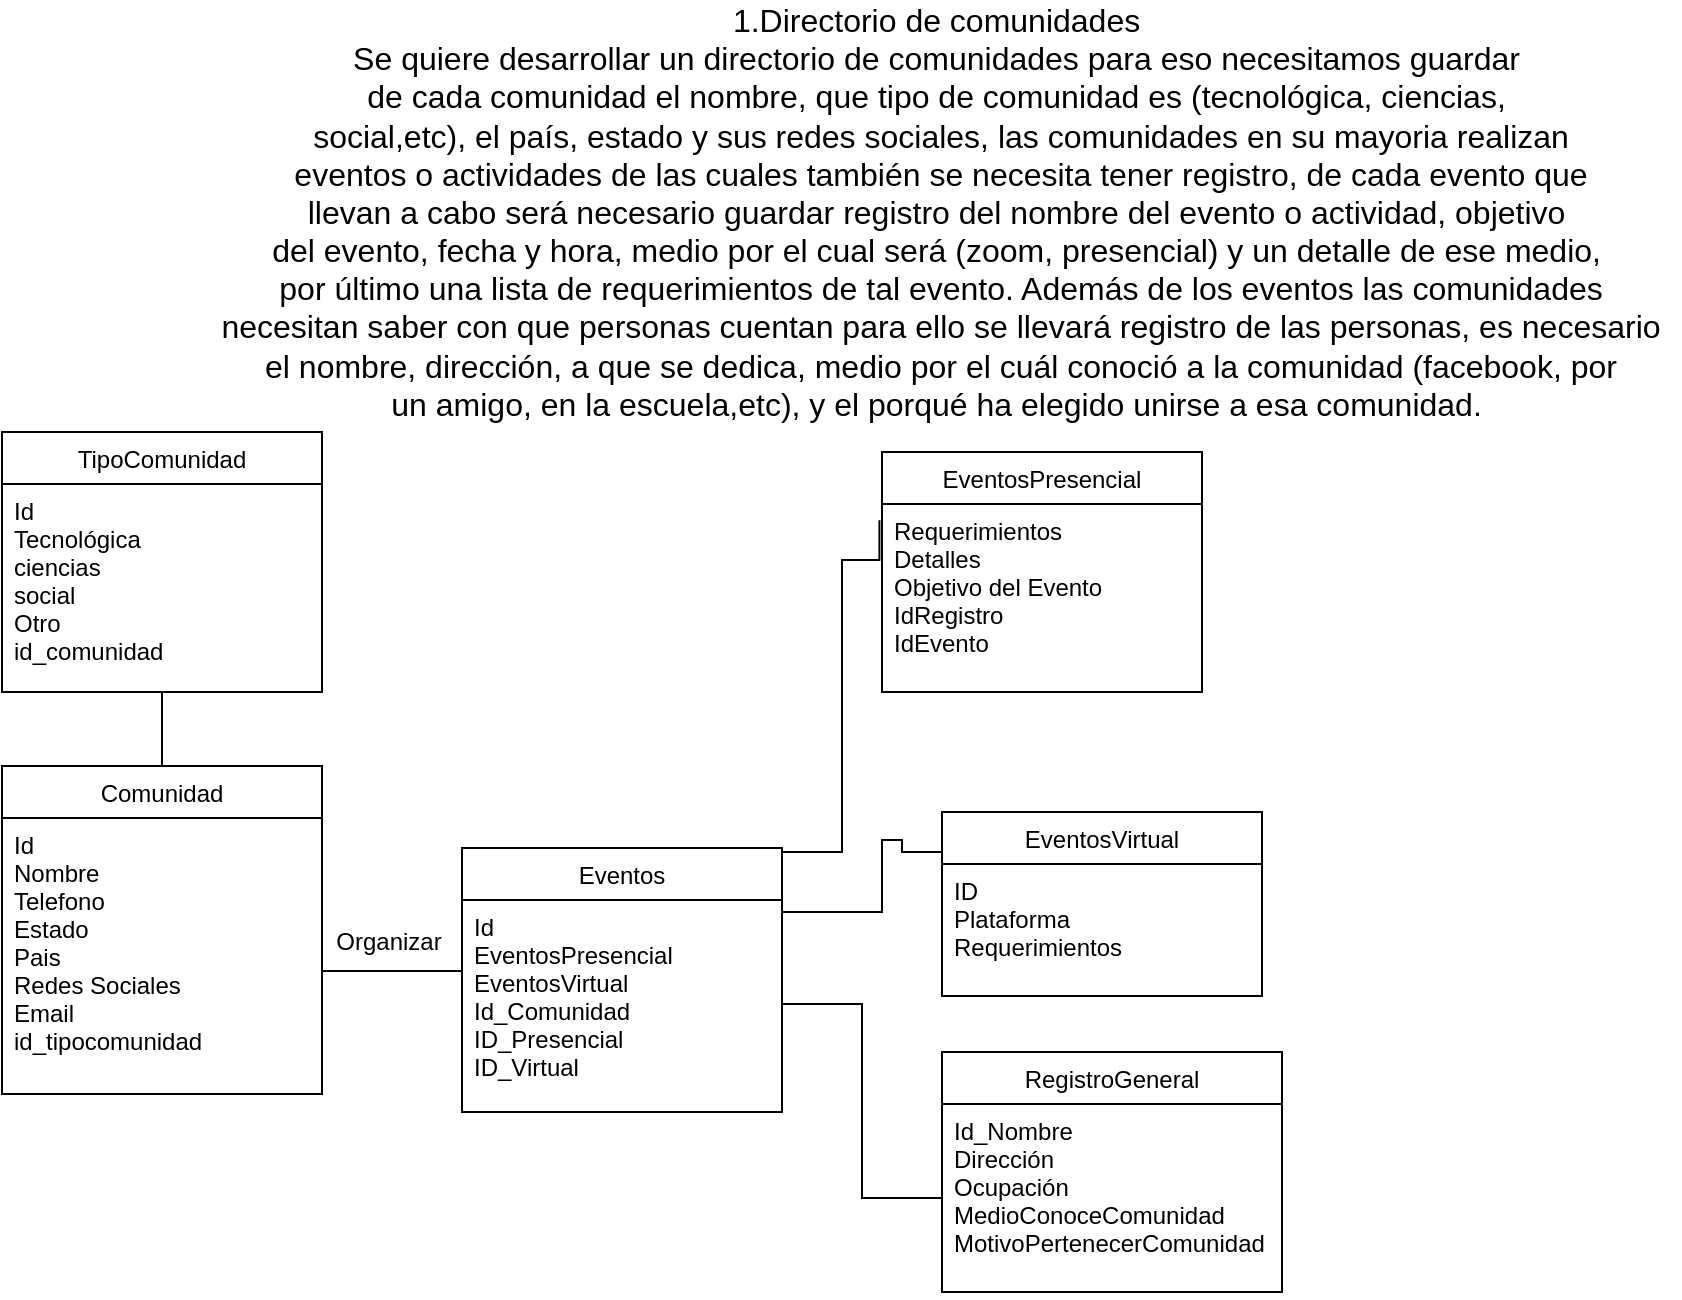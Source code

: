 <mxfile version="16.5.3" type="github">
  <diagram id="C5RBs43oDa-KdzZeNtuy" name="Page-1">
    <mxGraphModel dx="978" dy="1476" grid="1" gridSize="10" guides="1" tooltips="1" connect="1" arrows="1" fold="1" page="1" pageScale="0.75" pageWidth="850" pageHeight="1100" math="0" shadow="0">
      <root>
        <mxCell id="WIyWlLk6GJQsqaUBKTNV-0" />
        <mxCell id="WIyWlLk6GJQsqaUBKTNV-1" parent="WIyWlLk6GJQsqaUBKTNV-0" />
        <mxCell id="zkfFHV4jXpPFQw0GAbJ--0" value="Comunidad" style="swimlane;fontStyle=0;align=center;verticalAlign=top;childLayout=stackLayout;horizontal=1;startSize=26;horizontalStack=0;resizeParent=1;resizeLast=0;collapsible=1;marginBottom=0;rounded=0;shadow=0;strokeWidth=1;" parent="WIyWlLk6GJQsqaUBKTNV-1" vertex="1">
          <mxGeometry x="220" y="-443" width="160" height="164" as="geometry">
            <mxRectangle x="230" y="140" width="160" height="26" as="alternateBounds" />
          </mxGeometry>
        </mxCell>
        <mxCell id="zkfFHV4jXpPFQw0GAbJ--1" value="Id &#xa;Nombre&#xa;Telefono&#xa;Estado&#xa;Pais&#xa;Redes Sociales&#xa;Email &#xa;id_tipocomunidad" style="text;align=left;verticalAlign=top;spacingLeft=4;spacingRight=4;overflow=hidden;rotatable=0;points=[[0,0.5],[1,0.5]];portConstraint=eastwest;" parent="zkfFHV4jXpPFQw0GAbJ--0" vertex="1">
          <mxGeometry y="26" width="160" height="138" as="geometry" />
        </mxCell>
        <mxCell id="zkfFHV4jXpPFQw0GAbJ--13" value="TipoComunidad" style="swimlane;fontStyle=0;align=center;verticalAlign=top;childLayout=stackLayout;horizontal=1;startSize=26;horizontalStack=0;resizeParent=1;resizeLast=0;collapsible=1;marginBottom=0;rounded=0;shadow=0;strokeWidth=1;" parent="WIyWlLk6GJQsqaUBKTNV-1" vertex="1">
          <mxGeometry x="220" y="-610" width="160" height="130" as="geometry">
            <mxRectangle x="340" y="380" width="170" height="26" as="alternateBounds" />
          </mxGeometry>
        </mxCell>
        <mxCell id="zkfFHV4jXpPFQw0GAbJ--14" value="Id&#xa;Tecnológica&#xa;ciencias &#xa;social&#xa;Otro&#xa;id_comunidad" style="text;align=left;verticalAlign=top;spacingLeft=4;spacingRight=4;overflow=hidden;rotatable=0;points=[[0,0.5],[1,0.5]];portConstraint=eastwest;" parent="zkfFHV4jXpPFQw0GAbJ--13" vertex="1">
          <mxGeometry y="26" width="160" height="104" as="geometry" />
        </mxCell>
        <mxCell id="zkfFHV4jXpPFQw0GAbJ--16" value="" style="endArrow=none;endFill=0;shadow=0;strokeWidth=1;rounded=0;edgeStyle=elbowEdgeStyle;elbow=vertical;" parent="WIyWlLk6GJQsqaUBKTNV-1" source="zkfFHV4jXpPFQw0GAbJ--13" target="zkfFHV4jXpPFQw0GAbJ--0" edge="1">
          <mxGeometry width="160" relative="1" as="geometry">
            <mxPoint x="430" y="-187" as="sourcePoint" />
            <mxPoint x="530" y="-289" as="targetPoint" />
          </mxGeometry>
        </mxCell>
        <mxCell id="WQeClEQTzCgLc2UubFpa-7" style="edgeStyle=orthogonalEdgeStyle;rounded=0;orthogonalLoop=1;jettySize=auto;html=1;exitX=1;exitY=0.25;exitDx=0;exitDy=0;entryX=-0.008;entryY=0.11;entryDx=0;entryDy=0;entryPerimeter=0;endArrow=none;endFill=0;" edge="1" parent="WIyWlLk6GJQsqaUBKTNV-1" source="zkfFHV4jXpPFQw0GAbJ--17" target="WQeClEQTzCgLc2UubFpa-4">
          <mxGeometry relative="1" as="geometry">
            <Array as="points">
              <mxPoint x="610" y="-400" />
              <mxPoint x="640" y="-400" />
              <mxPoint x="640" y="-546" />
            </Array>
          </mxGeometry>
        </mxCell>
        <mxCell id="zkfFHV4jXpPFQw0GAbJ--17" value="Eventos" style="swimlane;fontStyle=0;align=center;verticalAlign=top;childLayout=stackLayout;horizontal=1;startSize=26;horizontalStack=0;resizeParent=1;resizeLast=0;collapsible=1;marginBottom=0;rounded=0;shadow=0;strokeWidth=1;" parent="WIyWlLk6GJQsqaUBKTNV-1" vertex="1">
          <mxGeometry x="450" y="-402" width="160" height="132" as="geometry">
            <mxRectangle x="550" y="140" width="160" height="26" as="alternateBounds" />
          </mxGeometry>
        </mxCell>
        <mxCell id="zkfFHV4jXpPFQw0GAbJ--21" value="Id&#xa;EventosPresencial&#xa;EventosVirtual&#xa;Id_Comunidad&#xa;ID_Presencial&#xa;ID_Virtual" style="text;align=left;verticalAlign=top;spacingLeft=4;spacingRight=4;overflow=hidden;rotatable=0;points=[[0,0.5],[1,0.5]];portConstraint=eastwest;rounded=0;shadow=0;html=0;" parent="zkfFHV4jXpPFQw0GAbJ--17" vertex="1">
          <mxGeometry y="26" width="160" height="104" as="geometry" />
        </mxCell>
        <mxCell id="zkfFHV4jXpPFQw0GAbJ--26" value="" style="endArrow=none;shadow=0;strokeWidth=1;rounded=0;endFill=0;edgeStyle=elbowEdgeStyle;elbow=vertical;" parent="WIyWlLk6GJQsqaUBKTNV-1" source="zkfFHV4jXpPFQw0GAbJ--0" target="zkfFHV4jXpPFQw0GAbJ--17" edge="1">
          <mxGeometry x="0.5" y="41" relative="1" as="geometry">
            <mxPoint x="600" y="-368" as="sourcePoint" />
            <mxPoint x="760" y="-368" as="targetPoint" />
            <mxPoint x="-40" y="32" as="offset" />
          </mxGeometry>
        </mxCell>
        <mxCell id="zkfFHV4jXpPFQw0GAbJ--29" value="Organizar" style="text;html=1;resizable=0;points=[];;align=center;verticalAlign=middle;labelBackgroundColor=none;rounded=0;shadow=0;strokeWidth=1;fontSize=12;" parent="zkfFHV4jXpPFQw0GAbJ--26" vertex="1" connectable="0">
          <mxGeometry x="0.5" y="49" relative="1" as="geometry">
            <mxPoint x="-20" y="34" as="offset" />
          </mxGeometry>
        </mxCell>
        <mxCell id="1TzLVdcxbqd7Kao2JET8-0" value="1.Directorio de comunidades&amp;nbsp;&lt;br style=&quot;font-size: 16px;&quot;&gt;Se quiere desarrollar un directorio de comunidades para eso necesitamos guardar&amp;nbsp;&lt;br style=&quot;font-size: 16px;&quot;&gt;de cada comunidad el nombre, que tipo de comunidad es (tecnológica, ciencias,&amp;nbsp;&lt;br style=&quot;font-size: 16px;&quot;&gt;social,etc), el país, estado y sus redes sociales, las comunidades en su mayoria realizan&lt;br style=&quot;font-size: 16px;&quot;&gt;&amp;nbsp;eventos o actividades de las cuales también se necesita tener registro, de cada evento que&amp;nbsp;&lt;br style=&quot;font-size: 16px;&quot;&gt;llevan a cabo será necesario guardar registro del nombre del evento o actividad, objetivo&amp;nbsp;&lt;br style=&quot;font-size: 16px;&quot;&gt;del evento, fecha y hora, medio por el cual será (zoom, presencial) y un detalle de ese medio,&amp;nbsp;&lt;br style=&quot;font-size: 16px;&quot;&gt;por último una lista de requerimientos de tal evento. Además de los eventos las comunidades&lt;br style=&quot;font-size: 16px;&quot;&gt;&amp;nbsp;necesitan saber con que personas cuentan para ello se llevará registro de las personas, es necesario&amp;nbsp;&lt;br style=&quot;font-size: 16px;&quot;&gt;el nombre, dirección, a que se dedica, medio por el cuál conoció a la comunidad (facebook, por &lt;br style=&quot;font-size: 16px;&quot;&gt;un amigo, en la escuela,etc), y el porqué ha elegido unirse a esa comunidad.&amp;nbsp;&lt;br style=&quot;font-size: 16px;&quot;&gt;" style="text;align=center;verticalAlign=middle;resizable=0;points=[];autosize=1;strokeColor=none;fillColor=none;opacity=80;html=1;fontSize=16;" parent="WIyWlLk6GJQsqaUBKTNV-1" vertex="1">
          <mxGeometry x="319" y="-825" width="740" height="210" as="geometry" />
        </mxCell>
        <mxCell id="WQeClEQTzCgLc2UubFpa-3" value="EventosPresencial" style="swimlane;fontStyle=0;align=center;verticalAlign=top;childLayout=stackLayout;horizontal=1;startSize=26;horizontalStack=0;resizeParent=1;resizeLast=0;collapsible=1;marginBottom=0;rounded=0;shadow=0;strokeWidth=1;" vertex="1" parent="WIyWlLk6GJQsqaUBKTNV-1">
          <mxGeometry x="660" y="-600" width="160" height="120" as="geometry">
            <mxRectangle x="550" y="140" width="160" height="26" as="alternateBounds" />
          </mxGeometry>
        </mxCell>
        <mxCell id="WQeClEQTzCgLc2UubFpa-4" value="Requerimientos&#xa;Detalles&#xa;Objetivo del Evento&#xa;IdRegistro&#xa;IdEvento" style="text;align=left;verticalAlign=top;spacingLeft=4;spacingRight=4;overflow=hidden;rotatable=0;points=[[0,0.5],[1,0.5]];portConstraint=eastwest;rounded=0;shadow=0;html=0;" vertex="1" parent="WQeClEQTzCgLc2UubFpa-3">
          <mxGeometry y="26" width="160" height="74" as="geometry" />
        </mxCell>
        <mxCell id="WQeClEQTzCgLc2UubFpa-5" value="EventosVirtual" style="swimlane;fontStyle=0;align=center;verticalAlign=top;childLayout=stackLayout;horizontal=1;startSize=26;horizontalStack=0;resizeParent=1;resizeLast=0;collapsible=1;marginBottom=0;rounded=0;shadow=0;strokeWidth=1;" vertex="1" parent="WIyWlLk6GJQsqaUBKTNV-1">
          <mxGeometry x="690" y="-420" width="160" height="92" as="geometry">
            <mxRectangle x="550" y="140" width="160" height="26" as="alternateBounds" />
          </mxGeometry>
        </mxCell>
        <mxCell id="WQeClEQTzCgLc2UubFpa-6" value="ID&#xa;Plataforma&#xa;Requerimientos" style="text;align=left;verticalAlign=top;spacingLeft=4;spacingRight=4;overflow=hidden;rotatable=0;points=[[0,0.5],[1,0.5]];portConstraint=eastwest;rounded=0;shadow=0;html=0;" vertex="1" parent="WQeClEQTzCgLc2UubFpa-5">
          <mxGeometry y="26" width="160" height="54" as="geometry" />
        </mxCell>
        <mxCell id="WQeClEQTzCgLc2UubFpa-8" style="edgeStyle=orthogonalEdgeStyle;rounded=0;orthogonalLoop=1;jettySize=auto;html=1;endArrow=none;endFill=0;entryX=0;entryY=0.259;entryDx=0;entryDy=0;entryPerimeter=0;" edge="1" parent="WIyWlLk6GJQsqaUBKTNV-1" source="zkfFHV4jXpPFQw0GAbJ--21" target="WQeClEQTzCgLc2UubFpa-6">
          <mxGeometry relative="1" as="geometry">
            <mxPoint x="870" y="-280" as="targetPoint" />
            <Array as="points">
              <mxPoint x="660" y="-370" />
              <mxPoint x="660" y="-406" />
              <mxPoint x="670" y="-406" />
              <mxPoint x="670" y="-400" />
              <mxPoint x="690" y="-400" />
            </Array>
          </mxGeometry>
        </mxCell>
        <mxCell id="WQeClEQTzCgLc2UubFpa-9" value="RegistroGeneral" style="swimlane;fontStyle=0;align=center;verticalAlign=top;childLayout=stackLayout;horizontal=1;startSize=26;horizontalStack=0;resizeParent=1;resizeLast=0;collapsible=1;marginBottom=0;rounded=0;shadow=0;strokeWidth=1;" vertex="1" parent="WIyWlLk6GJQsqaUBKTNV-1">
          <mxGeometry x="690" y="-300" width="170" height="120" as="geometry">
            <mxRectangle x="550" y="140" width="160" height="26" as="alternateBounds" />
          </mxGeometry>
        </mxCell>
        <mxCell id="WQeClEQTzCgLc2UubFpa-10" value="Id_Nombre&#xa;Dirección&#xa;Ocupación&#xa;MedioConoceComunidad&#xa;MotivoPertenecerComunidad" style="text;align=left;verticalAlign=top;spacingLeft=4;spacingRight=4;overflow=hidden;rotatable=0;points=[[0,0.5],[1,0.5]];portConstraint=eastwest;rounded=0;shadow=0;html=0;" vertex="1" parent="WQeClEQTzCgLc2UubFpa-9">
          <mxGeometry y="26" width="170" height="94" as="geometry" />
        </mxCell>
        <mxCell id="WQeClEQTzCgLc2UubFpa-12" style="edgeStyle=orthogonalEdgeStyle;rounded=0;orthogonalLoop=1;jettySize=auto;html=1;endArrow=none;endFill=0;" edge="1" parent="WIyWlLk6GJQsqaUBKTNV-1" source="zkfFHV4jXpPFQw0GAbJ--21" target="WQeClEQTzCgLc2UubFpa-10">
          <mxGeometry relative="1" as="geometry" />
        </mxCell>
      </root>
    </mxGraphModel>
  </diagram>
</mxfile>
